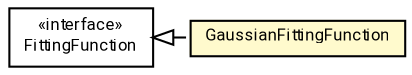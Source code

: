 #!/usr/local/bin/dot
#
# Class diagram 
# Generated by UMLGraph version R5_7_2-60-g0e99a6 (http://www.spinellis.gr/umlgraph/)
#

digraph G {
	graph [fontnames="svg"]
	edge [fontname="Roboto",fontsize=7,labelfontname="Roboto",labelfontsize=7,color="black"];
	node [fontname="Roboto",fontcolor="black",fontsize=8,shape=plaintext,margin=0,width=0,height=0];
	nodesep=0.15;
	ranksep=0.25;
	rankdir=LR;
	// de.lmu.ifi.dbs.elki.math.linearalgebra.fitting.FittingFunction
	c4630817 [label=<<table title="de.lmu.ifi.dbs.elki.math.linearalgebra.fitting.FittingFunction" border="0" cellborder="1" cellspacing="0" cellpadding="2" href="FittingFunction.html" target="_parent">
		<tr><td><table border="0" cellspacing="0" cellpadding="1">
		<tr><td align="center" balign="center"> &#171;interface&#187; </td></tr>
		<tr><td align="center" balign="center"> <font face="Roboto">FittingFunction</font> </td></tr>
		</table></td></tr>
		</table>>, URL="FittingFunction.html"];
	// de.lmu.ifi.dbs.elki.math.linearalgebra.fitting.GaussianFittingFunction
	c4630819 [label=<<table title="de.lmu.ifi.dbs.elki.math.linearalgebra.fitting.GaussianFittingFunction" border="0" cellborder="1" cellspacing="0" cellpadding="2" bgcolor="lemonChiffon" href="GaussianFittingFunction.html" target="_parent">
		<tr><td><table border="0" cellspacing="0" cellpadding="1">
		<tr><td align="center" balign="center"> <font face="Roboto">GaussianFittingFunction</font> </td></tr>
		</table></td></tr>
		</table>>, URL="GaussianFittingFunction.html"];
	// de.lmu.ifi.dbs.elki.math.linearalgebra.fitting.GaussianFittingFunction implements de.lmu.ifi.dbs.elki.math.linearalgebra.fitting.FittingFunction
	c4630817 -> c4630819 [arrowtail=empty,style=dashed,dir=back,weight=9];
}

